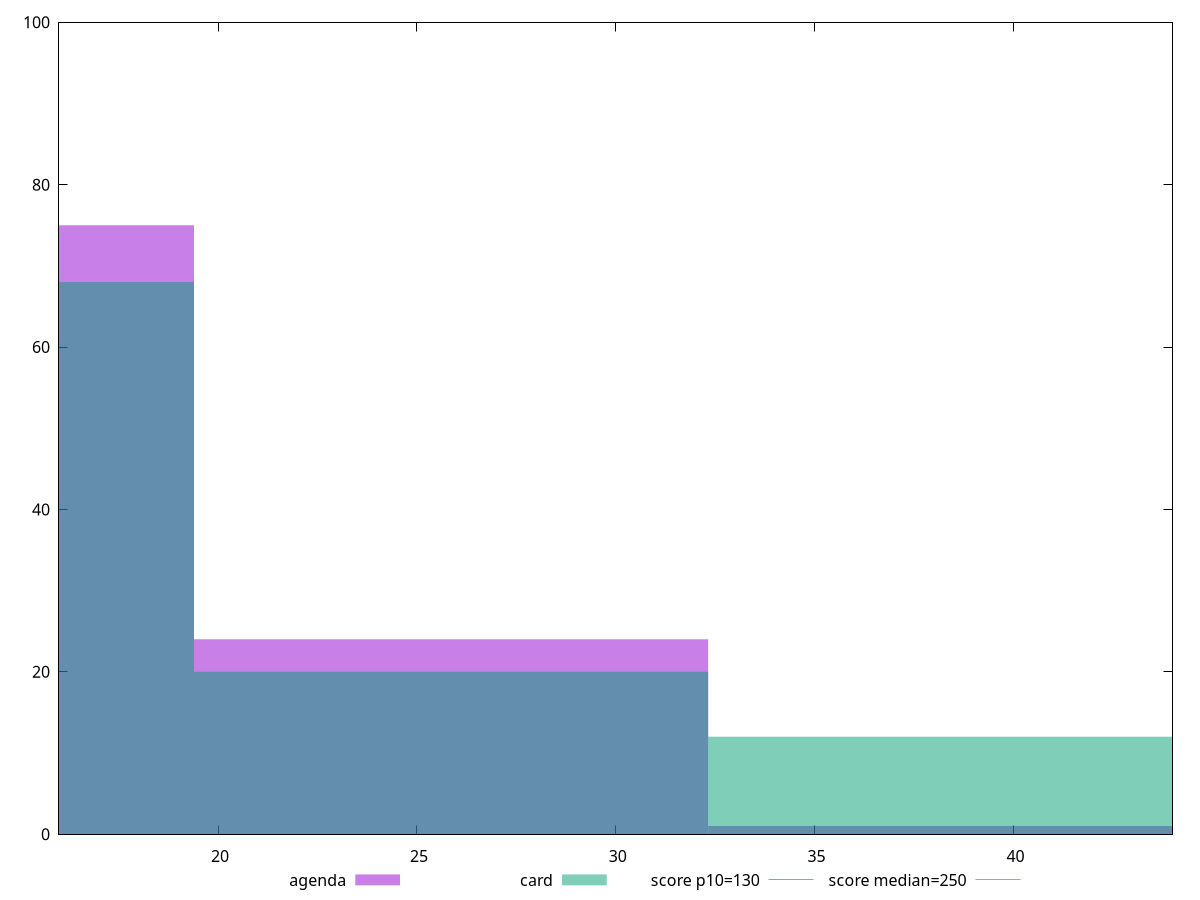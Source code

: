 reset

$agenda <<EOF
12.92961457454811 75
25.85922914909622 24
38.78884372364433 1
EOF

$card <<EOF
12.92961457454811 68
38.78884372364433 12
25.85922914909622 20
EOF

set key outside below
set boxwidth 12.92961457454811
set xrange [16:44]
set yrange [0:100]
set trange [0:100]
set style fill transparent solid 0.5 noborder

set parametric
set terminal svg size 640, 500 enhanced background rgb 'white'
set output "reports/report_00032_2021-02-25T10-28-15.087Z/max-potential-fid/comparison/histogram/1_vs_2.svg"

plot $agenda title "agenda" with boxes, \
     $card title "card" with boxes, \
     130,t title "score p10=130", \
     250,t title "score median=250"

reset
